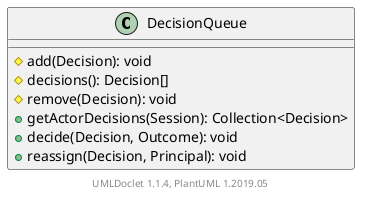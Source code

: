 @startuml

    class DecisionQueue [[DecisionQueue.html]] {
        #add(Decision): void
        #decisions(): Decision[]
        #remove(Decision): void
        +getActorDecisions(Session): Collection<Decision>
        +decide(Decision, Outcome): void
        +reassign(Decision, Principal): void
    }


    center footer UMLDoclet 1.1.4, PlantUML 1.2019.05
@enduml
